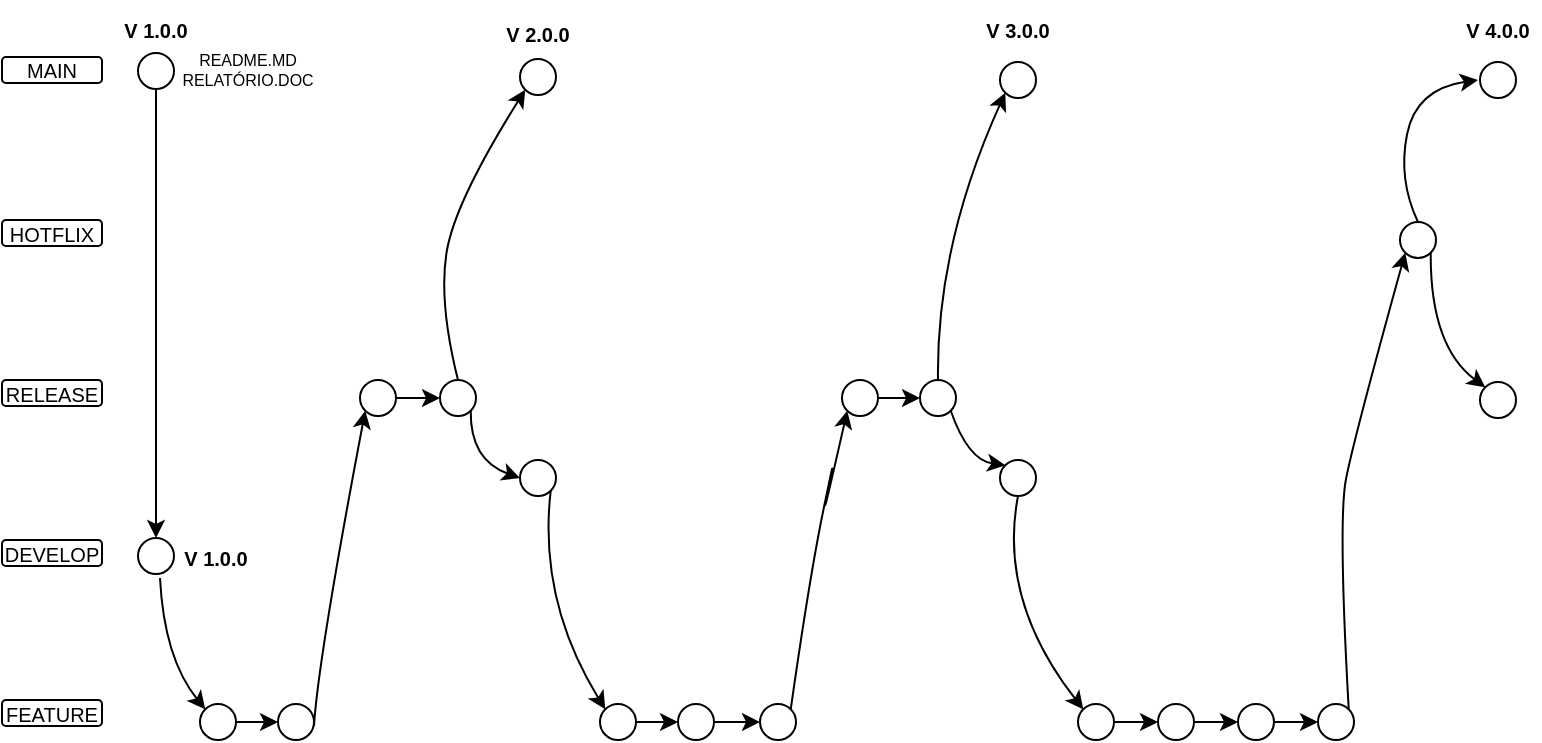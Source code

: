 <mxfile version="24.2.0" type="github">
  <diagram name="Página-1" id="MX9Ap0yOPpx5GQ5yO05Y">
    <mxGraphModel dx="871" dy="465" grid="1" gridSize="10" guides="1" tooltips="1" connect="1" arrows="1" fold="1" page="1" pageScale="1" pageWidth="827" pageHeight="1169" math="0" shadow="0">
      <root>
        <mxCell id="0" />
        <mxCell id="1" parent="0" />
        <mxCell id="UvcO7SxR95Yw_EyHBF7w-1" value="MAIN" style="rounded=1;whiteSpace=wrap;html=1;fontSize=10;strokeWidth=1;spacing=2;" parent="1" vertex="1">
          <mxGeometry x="32" y="48.5" width="50" height="13" as="geometry" />
        </mxCell>
        <mxCell id="UvcO7SxR95Yw_EyHBF7w-2" value="HOTFLIX" style="rounded=1;whiteSpace=wrap;html=1;fontSize=10;strokeWidth=1;spacing=2;" parent="1" vertex="1">
          <mxGeometry x="32" y="130" width="50" height="13" as="geometry" />
        </mxCell>
        <mxCell id="UvcO7SxR95Yw_EyHBF7w-3" value="RELEASE" style="rounded=1;whiteSpace=wrap;html=1;fontSize=10;strokeWidth=1;spacing=2;" parent="1" vertex="1">
          <mxGeometry x="32" y="210" width="50" height="13" as="geometry" />
        </mxCell>
        <mxCell id="UvcO7SxR95Yw_EyHBF7w-4" value="DEVELOP" style="rounded=1;whiteSpace=wrap;html=1;fontSize=10;strokeWidth=1;spacing=2;" parent="1" vertex="1">
          <mxGeometry x="32" y="290" width="50" height="13" as="geometry" />
        </mxCell>
        <mxCell id="UvcO7SxR95Yw_EyHBF7w-5" value="FEATURE" style="rounded=1;whiteSpace=wrap;html=1;fontSize=10;strokeWidth=1;spacing=2;" parent="1" vertex="1">
          <mxGeometry x="32" y="370" width="50" height="13" as="geometry" />
        </mxCell>
        <mxCell id="RaZOKAncW7kBr5Xx2U1J-1" style="edgeStyle=orthogonalEdgeStyle;rounded=0;orthogonalLoop=1;jettySize=auto;html=1;exitX=0.5;exitY=1;exitDx=0;exitDy=0;entryX=0.522;entryY=0.978;entryDx=0;entryDy=0;entryPerimeter=0;fontSize=10;strokeWidth=1;spacing=2;" edge="1" parent="1" source="UvcO7SxR95Yw_EyHBF7w-6" target="UvcO7SxR95Yw_EyHBF7w-6">
          <mxGeometry relative="1" as="geometry">
            <mxPoint x="139" y="110" as="targetPoint" />
          </mxGeometry>
        </mxCell>
        <mxCell id="UvcO7SxR95Yw_EyHBF7w-6" value="" style="ellipse;whiteSpace=wrap;html=1;aspect=fixed;fontSize=10;strokeWidth=1;spacing=2;" parent="1" vertex="1">
          <mxGeometry x="100" y="46.5" width="18" height="18" as="geometry" />
        </mxCell>
        <mxCell id="UvcO7SxR95Yw_EyHBF7w-7" value="V 1.0.0" style="text;html=1;align=center;verticalAlign=middle;whiteSpace=wrap;rounded=0;fontSize=10;fontStyle=1" parent="1" vertex="1">
          <mxGeometry x="79" y="20" width="60" height="30" as="geometry" />
        </mxCell>
        <mxCell id="UvcO7SxR95Yw_EyHBF7w-8" value="&lt;font style=&quot;font-size: 8px;&quot;&gt;README.MD&lt;/font&gt;&lt;div style=&quot;font-size: 8px;&quot;&gt;&lt;font style=&quot;font-size: 8px;&quot;&gt;RELATÓRIO.DOC&lt;/font&gt;&lt;/div&gt;" style="text;html=1;align=center;verticalAlign=middle;whiteSpace=wrap;rounded=0;fontSize=8;strokeWidth=1;spacing=2;" parent="1" vertex="1">
          <mxGeometry x="130" y="45.5" width="50" height="19" as="geometry" />
        </mxCell>
        <mxCell id="UvcO7SxR95Yw_EyHBF7w-9" style="edgeStyle=orthogonalEdgeStyle;rounded=0;orthogonalLoop=1;jettySize=auto;html=1;exitX=0.5;exitY=1;exitDx=0;exitDy=0;fontSize=10;strokeWidth=1;spacing=2;" parent="1" source="UvcO7SxR95Yw_EyHBF7w-4" target="UvcO7SxR95Yw_EyHBF7w-4" edge="1">
          <mxGeometry relative="1" as="geometry" />
        </mxCell>
        <mxCell id="RaZOKAncW7kBr5Xx2U1J-2" value="" style="ellipse;whiteSpace=wrap;html=1;aspect=fixed;fontSize=10;strokeWidth=1;spacing=2;" vertex="1" parent="1">
          <mxGeometry x="100" y="289" width="18" height="18" as="geometry" />
        </mxCell>
        <mxCell id="RaZOKAncW7kBr5Xx2U1J-3" value="V 1.0.0" style="text;html=1;align=center;verticalAlign=middle;whiteSpace=wrap;rounded=0;fontSize=10;fontStyle=1;strokeWidth=1;spacing=2;" vertex="1" parent="1">
          <mxGeometry x="118" y="290.5" width="42" height="16.5" as="geometry" />
        </mxCell>
        <mxCell id="RaZOKAncW7kBr5Xx2U1J-4" value="" style="endArrow=classic;html=1;rounded=0;exitX=0.5;exitY=1;exitDx=0;exitDy=0;entryX=0.5;entryY=0;entryDx=0;entryDy=0;fontSize=10;strokeWidth=1;spacing=2;" edge="1" parent="1" source="UvcO7SxR95Yw_EyHBF7w-6" target="RaZOKAncW7kBr5Xx2U1J-2">
          <mxGeometry width="50" height="50" relative="1" as="geometry">
            <mxPoint x="390" y="240" as="sourcePoint" />
            <mxPoint x="440" y="190" as="targetPoint" />
          </mxGeometry>
        </mxCell>
        <mxCell id="RaZOKAncW7kBr5Xx2U1J-5" value="" style="curved=1;endArrow=classic;html=1;rounded=0;entryX=0;entryY=0;entryDx=0;entryDy=0;" edge="1" parent="1" target="RaZOKAncW7kBr5Xx2U1J-6">
          <mxGeometry width="50" height="50" relative="1" as="geometry">
            <mxPoint x="111" y="309" as="sourcePoint" />
            <mxPoint x="131" y="372" as="targetPoint" />
            <Array as="points">
              <mxPoint x="113" y="349" />
            </Array>
          </mxGeometry>
        </mxCell>
        <mxCell id="RaZOKAncW7kBr5Xx2U1J-9" style="edgeStyle=orthogonalEdgeStyle;rounded=0;orthogonalLoop=1;jettySize=auto;html=1;exitX=1;exitY=0.5;exitDx=0;exitDy=0;entryX=0;entryY=0.5;entryDx=0;entryDy=0;" edge="1" parent="1" source="RaZOKAncW7kBr5Xx2U1J-6" target="RaZOKAncW7kBr5Xx2U1J-8">
          <mxGeometry relative="1" as="geometry" />
        </mxCell>
        <mxCell id="RaZOKAncW7kBr5Xx2U1J-6" value="" style="ellipse;whiteSpace=wrap;html=1;aspect=fixed;fontSize=10;strokeWidth=1;spacing=2;" vertex="1" parent="1">
          <mxGeometry x="131" y="372" width="18" height="18" as="geometry" />
        </mxCell>
        <mxCell id="RaZOKAncW7kBr5Xx2U1J-8" value="" style="ellipse;whiteSpace=wrap;html=1;aspect=fixed;fontSize=10;strokeWidth=1;spacing=2;" vertex="1" parent="1">
          <mxGeometry x="170" y="372" width="18" height="18" as="geometry" />
        </mxCell>
        <mxCell id="RaZOKAncW7kBr5Xx2U1J-10" value="" style="curved=1;endArrow=classic;html=1;rounded=0;entryX=0;entryY=1;entryDx=0;entryDy=0;" edge="1" parent="1" target="RaZOKAncW7kBr5Xx2U1J-11">
          <mxGeometry width="50" height="50" relative="1" as="geometry">
            <mxPoint x="188" y="383" as="sourcePoint" />
            <mxPoint x="250" y="230" as="targetPoint" />
            <Array as="points">
              <mxPoint x="190" y="350" />
            </Array>
          </mxGeometry>
        </mxCell>
        <mxCell id="RaZOKAncW7kBr5Xx2U1J-13" style="edgeStyle=orthogonalEdgeStyle;rounded=0;orthogonalLoop=1;jettySize=auto;html=1;exitX=1;exitY=0.5;exitDx=0;exitDy=0;entryX=0;entryY=0.5;entryDx=0;entryDy=0;" edge="1" parent="1" source="RaZOKAncW7kBr5Xx2U1J-11" target="RaZOKAncW7kBr5Xx2U1J-12">
          <mxGeometry relative="1" as="geometry" />
        </mxCell>
        <mxCell id="RaZOKAncW7kBr5Xx2U1J-11" value="" style="ellipse;whiteSpace=wrap;html=1;aspect=fixed;fontSize=10;strokeWidth=1;spacing=2;" vertex="1" parent="1">
          <mxGeometry x="211" y="210" width="18" height="18" as="geometry" />
        </mxCell>
        <mxCell id="RaZOKAncW7kBr5Xx2U1J-12" value="" style="ellipse;whiteSpace=wrap;html=1;aspect=fixed;fontSize=10;strokeWidth=1;spacing=2;" vertex="1" parent="1">
          <mxGeometry x="251" y="210" width="18" height="18" as="geometry" />
        </mxCell>
        <mxCell id="RaZOKAncW7kBr5Xx2U1J-14" value="" style="ellipse;whiteSpace=wrap;html=1;aspect=fixed;fontSize=10;strokeWidth=1;spacing=2;" vertex="1" parent="1">
          <mxGeometry x="291" y="49.5" width="18" height="18" as="geometry" />
        </mxCell>
        <mxCell id="RaZOKAncW7kBr5Xx2U1J-15" value="" style="curved=1;endArrow=classic;html=1;rounded=0;entryX=0;entryY=1;entryDx=0;entryDy=0;exitX=0.5;exitY=0;exitDx=0;exitDy=0;" edge="1" parent="1" source="RaZOKAncW7kBr5Xx2U1J-12" target="RaZOKAncW7kBr5Xx2U1J-14">
          <mxGeometry width="50" height="50" relative="1" as="geometry">
            <mxPoint x="259" y="170" as="sourcePoint" />
            <mxPoint x="309" y="120" as="targetPoint" />
            <Array as="points">
              <mxPoint x="250" y="170" />
              <mxPoint x="259" y="120" />
            </Array>
          </mxGeometry>
        </mxCell>
        <mxCell id="RaZOKAncW7kBr5Xx2U1J-16" value="V 2.0.0" style="text;html=1;align=center;verticalAlign=middle;whiteSpace=wrap;rounded=0;fontSize=10;fontStyle=1;strokeWidth=1;spacing=2;" vertex="1" parent="1">
          <mxGeometry x="279" y="29" width="42" height="16.5" as="geometry" />
        </mxCell>
        <mxCell id="RaZOKAncW7kBr5Xx2U1J-17" value="" style="curved=1;endArrow=classic;html=1;rounded=0;exitX=1;exitY=1;exitDx=0;exitDy=0;entryX=0;entryY=0.5;entryDx=0;entryDy=0;" edge="1" parent="1" source="RaZOKAncW7kBr5Xx2U1J-12" target="RaZOKAncW7kBr5Xx2U1J-18">
          <mxGeometry width="50" height="50" relative="1" as="geometry">
            <mxPoint x="280" y="250" as="sourcePoint" />
            <mxPoint x="290" y="260" as="targetPoint" />
            <Array as="points">
              <mxPoint x="266" y="250" />
            </Array>
          </mxGeometry>
        </mxCell>
        <mxCell id="RaZOKAncW7kBr5Xx2U1J-18" value="" style="ellipse;whiteSpace=wrap;html=1;aspect=fixed;fontSize=10;strokeWidth=1;spacing=2;" vertex="1" parent="1">
          <mxGeometry x="291" y="250" width="18" height="18" as="geometry" />
        </mxCell>
        <mxCell id="RaZOKAncW7kBr5Xx2U1J-23" style="edgeStyle=orthogonalEdgeStyle;rounded=0;orthogonalLoop=1;jettySize=auto;html=1;exitX=1;exitY=0.5;exitDx=0;exitDy=0;entryX=0;entryY=0.5;entryDx=0;entryDy=0;" edge="1" parent="1" source="RaZOKAncW7kBr5Xx2U1J-19" target="RaZOKAncW7kBr5Xx2U1J-21">
          <mxGeometry relative="1" as="geometry" />
        </mxCell>
        <mxCell id="RaZOKAncW7kBr5Xx2U1J-19" value="" style="ellipse;whiteSpace=wrap;html=1;aspect=fixed;fontSize=10;strokeWidth=1;spacing=2;" vertex="1" parent="1">
          <mxGeometry x="331" y="372" width="18" height="18" as="geometry" />
        </mxCell>
        <mxCell id="RaZOKAncW7kBr5Xx2U1J-20" value="" style="curved=1;endArrow=classic;html=1;rounded=0;exitX=1;exitY=1;exitDx=0;exitDy=0;entryX=0;entryY=0;entryDx=0;entryDy=0;" edge="1" parent="1" source="RaZOKAncW7kBr5Xx2U1J-18" target="RaZOKAncW7kBr5Xx2U1J-19">
          <mxGeometry width="50" height="50" relative="1" as="geometry">
            <mxPoint x="321" y="330" as="sourcePoint" />
            <mxPoint x="371" y="280" as="targetPoint" />
            <Array as="points">
              <mxPoint x="300" y="320" />
            </Array>
          </mxGeometry>
        </mxCell>
        <mxCell id="RaZOKAncW7kBr5Xx2U1J-24" style="edgeStyle=orthogonalEdgeStyle;rounded=0;orthogonalLoop=1;jettySize=auto;html=1;exitX=1;exitY=0.5;exitDx=0;exitDy=0;entryX=0;entryY=0.5;entryDx=0;entryDy=0;" edge="1" parent="1" source="RaZOKAncW7kBr5Xx2U1J-21" target="RaZOKAncW7kBr5Xx2U1J-22">
          <mxGeometry relative="1" as="geometry" />
        </mxCell>
        <mxCell id="RaZOKAncW7kBr5Xx2U1J-21" value="" style="ellipse;whiteSpace=wrap;html=1;aspect=fixed;fontSize=10;strokeWidth=1;spacing=2;" vertex="1" parent="1">
          <mxGeometry x="370" y="372" width="18" height="18" as="geometry" />
        </mxCell>
        <mxCell id="RaZOKAncW7kBr5Xx2U1J-22" value="" style="ellipse;whiteSpace=wrap;html=1;aspect=fixed;fontSize=10;strokeWidth=1;spacing=2;" vertex="1" parent="1">
          <mxGeometry x="411" y="372" width="18" height="18" as="geometry" />
        </mxCell>
        <mxCell id="RaZOKAncW7kBr5Xx2U1J-28" style="edgeStyle=orthogonalEdgeStyle;rounded=0;orthogonalLoop=1;jettySize=auto;html=1;exitX=1;exitY=0.5;exitDx=0;exitDy=0;entryX=0;entryY=0.5;entryDx=0;entryDy=0;" edge="1" parent="1" source="RaZOKAncW7kBr5Xx2U1J-25" target="RaZOKAncW7kBr5Xx2U1J-27">
          <mxGeometry relative="1" as="geometry" />
        </mxCell>
        <mxCell id="RaZOKAncW7kBr5Xx2U1J-25" value="" style="ellipse;whiteSpace=wrap;html=1;aspect=fixed;fontSize=10;strokeWidth=1;spacing=2;" vertex="1" parent="1">
          <mxGeometry x="452" y="210" width="18" height="18" as="geometry" />
        </mxCell>
        <mxCell id="RaZOKAncW7kBr5Xx2U1J-26" value="" style="curved=1;endArrow=classic;html=1;rounded=0;exitX=1;exitY=0;exitDx=0;exitDy=0;entryX=0;entryY=1;entryDx=0;entryDy=0;" edge="1" parent="1" source="RaZOKAncW7kBr5Xx2U1J-22" target="RaZOKAncW7kBr5Xx2U1J-25">
          <mxGeometry width="50" height="50" relative="1" as="geometry">
            <mxPoint x="436" y="357" as="sourcePoint" />
            <mxPoint x="450" y="240" as="targetPoint" />
            <Array as="points">
              <mxPoint x="436" y="307" />
              <mxPoint x="450" y="240" />
              <mxPoint x="440" y="290" />
            </Array>
          </mxGeometry>
        </mxCell>
        <mxCell id="RaZOKAncW7kBr5Xx2U1J-27" value="" style="ellipse;whiteSpace=wrap;html=1;aspect=fixed;fontSize=10;strokeWidth=1;spacing=2;" vertex="1" parent="1">
          <mxGeometry x="491" y="210" width="18" height="18" as="geometry" />
        </mxCell>
        <mxCell id="RaZOKAncW7kBr5Xx2U1J-29" value="" style="ellipse;whiteSpace=wrap;html=1;aspect=fixed;fontSize=10;strokeWidth=1;spacing=2;" vertex="1" parent="1">
          <mxGeometry x="531" y="51" width="18" height="18" as="geometry" />
        </mxCell>
        <mxCell id="RaZOKAncW7kBr5Xx2U1J-30" value="" style="curved=1;endArrow=classic;html=1;rounded=0;exitX=0.5;exitY=0;exitDx=0;exitDy=0;entryX=0;entryY=1;entryDx=0;entryDy=0;" edge="1" parent="1" source="RaZOKAncW7kBr5Xx2U1J-27" target="RaZOKAncW7kBr5Xx2U1J-29">
          <mxGeometry width="50" height="50" relative="1" as="geometry">
            <mxPoint x="499" y="193" as="sourcePoint" />
            <mxPoint x="549" y="143" as="targetPoint" />
            <Array as="points">
              <mxPoint x="499" y="143" />
            </Array>
          </mxGeometry>
        </mxCell>
        <mxCell id="RaZOKAncW7kBr5Xx2U1J-31" value="" style="ellipse;whiteSpace=wrap;html=1;aspect=fixed;fontSize=10;strokeWidth=1;spacing=2;" vertex="1" parent="1">
          <mxGeometry x="531" y="250" width="18" height="18" as="geometry" />
        </mxCell>
        <mxCell id="RaZOKAncW7kBr5Xx2U1J-32" value="" style="curved=1;endArrow=classic;html=1;rounded=0;exitX=1;exitY=1;exitDx=0;exitDy=0;entryX=0;entryY=0;entryDx=0;entryDy=0;" edge="1" parent="1" source="RaZOKAncW7kBr5Xx2U1J-27" target="RaZOKAncW7kBr5Xx2U1J-31">
          <mxGeometry width="50" height="50" relative="1" as="geometry">
            <mxPoint x="515" y="228" as="sourcePoint" />
            <mxPoint x="565" y="178" as="targetPoint" />
            <Array as="points">
              <mxPoint x="515" y="250" />
            </Array>
          </mxGeometry>
        </mxCell>
        <mxCell id="RaZOKAncW7kBr5Xx2U1J-38" style="edgeStyle=orthogonalEdgeStyle;rounded=0;orthogonalLoop=1;jettySize=auto;html=1;exitX=1;exitY=0.5;exitDx=0;exitDy=0;entryX=0;entryY=0.5;entryDx=0;entryDy=0;" edge="1" parent="1" source="RaZOKAncW7kBr5Xx2U1J-33" target="RaZOKAncW7kBr5Xx2U1J-34">
          <mxGeometry relative="1" as="geometry" />
        </mxCell>
        <mxCell id="RaZOKAncW7kBr5Xx2U1J-33" value="" style="ellipse;whiteSpace=wrap;html=1;aspect=fixed;fontSize=10;strokeWidth=1;spacing=2;" vertex="1" parent="1">
          <mxGeometry x="570" y="372" width="18" height="18" as="geometry" />
        </mxCell>
        <mxCell id="RaZOKAncW7kBr5Xx2U1J-39" style="edgeStyle=orthogonalEdgeStyle;rounded=0;orthogonalLoop=1;jettySize=auto;html=1;exitX=1;exitY=0.5;exitDx=0;exitDy=0;entryX=0;entryY=0.5;entryDx=0;entryDy=0;" edge="1" parent="1" source="RaZOKAncW7kBr5Xx2U1J-34" target="RaZOKAncW7kBr5Xx2U1J-35">
          <mxGeometry relative="1" as="geometry" />
        </mxCell>
        <mxCell id="RaZOKAncW7kBr5Xx2U1J-34" value="" style="ellipse;whiteSpace=wrap;html=1;aspect=fixed;fontSize=10;strokeWidth=1;spacing=2;" vertex="1" parent="1">
          <mxGeometry x="610" y="372" width="18" height="18" as="geometry" />
        </mxCell>
        <mxCell id="RaZOKAncW7kBr5Xx2U1J-40" style="edgeStyle=orthogonalEdgeStyle;rounded=0;orthogonalLoop=1;jettySize=auto;html=1;exitX=1;exitY=0.5;exitDx=0;exitDy=0;entryX=0;entryY=0.5;entryDx=0;entryDy=0;" edge="1" parent="1" source="RaZOKAncW7kBr5Xx2U1J-35" target="RaZOKAncW7kBr5Xx2U1J-36">
          <mxGeometry relative="1" as="geometry" />
        </mxCell>
        <mxCell id="RaZOKAncW7kBr5Xx2U1J-35" value="" style="ellipse;whiteSpace=wrap;html=1;aspect=fixed;fontSize=10;strokeWidth=1;spacing=2;" vertex="1" parent="1">
          <mxGeometry x="650" y="372" width="18" height="18" as="geometry" />
        </mxCell>
        <mxCell id="RaZOKAncW7kBr5Xx2U1J-36" value="" style="ellipse;whiteSpace=wrap;html=1;aspect=fixed;fontSize=10;strokeWidth=1;spacing=2;" vertex="1" parent="1">
          <mxGeometry x="690" y="372" width="18" height="18" as="geometry" />
        </mxCell>
        <mxCell id="RaZOKAncW7kBr5Xx2U1J-37" value="" style="curved=1;endArrow=classic;html=1;rounded=0;exitX=0.5;exitY=1;exitDx=0;exitDy=0;entryX=0;entryY=0;entryDx=0;entryDy=0;" edge="1" parent="1" source="RaZOKAncW7kBr5Xx2U1J-31" target="RaZOKAncW7kBr5Xx2U1J-33">
          <mxGeometry width="50" height="50" relative="1" as="geometry">
            <mxPoint x="560" y="303" as="sourcePoint" />
            <mxPoint x="610" y="253" as="targetPoint" />
            <Array as="points">
              <mxPoint x="530" y="320" />
            </Array>
          </mxGeometry>
        </mxCell>
        <mxCell id="RaZOKAncW7kBr5Xx2U1J-41" value="" style="ellipse;whiteSpace=wrap;html=1;aspect=fixed;fontSize=10;strokeWidth=1;spacing=2;" vertex="1" parent="1">
          <mxGeometry x="731" y="131" width="18" height="18" as="geometry" />
        </mxCell>
        <mxCell id="RaZOKAncW7kBr5Xx2U1J-42" value="" style="curved=1;endArrow=classic;html=1;rounded=0;exitX=1;exitY=0;exitDx=0;exitDy=0;entryX=0;entryY=1;entryDx=0;entryDy=0;" edge="1" parent="1" source="RaZOKAncW7kBr5Xx2U1J-36" target="RaZOKAncW7kBr5Xx2U1J-41">
          <mxGeometry width="50" height="50" relative="1" as="geometry">
            <mxPoint x="708" y="289" as="sourcePoint" />
            <mxPoint x="758" y="239" as="targetPoint" />
            <Array as="points">
              <mxPoint x="700" y="280" />
              <mxPoint x="708" y="239" />
            </Array>
          </mxGeometry>
        </mxCell>
        <mxCell id="RaZOKAncW7kBr5Xx2U1J-43" value="" style="ellipse;whiteSpace=wrap;html=1;aspect=fixed;fontSize=10;strokeWidth=1;spacing=2;" vertex="1" parent="1">
          <mxGeometry x="771" y="211" width="18" height="18" as="geometry" />
        </mxCell>
        <mxCell id="RaZOKAncW7kBr5Xx2U1J-44" value="" style="curved=1;endArrow=classic;html=1;rounded=0;exitX=1;exitY=1;exitDx=0;exitDy=0;entryX=0;entryY=0;entryDx=0;entryDy=0;" edge="1" parent="1" source="RaZOKAncW7kBr5Xx2U1J-41" target="RaZOKAncW7kBr5Xx2U1J-43">
          <mxGeometry width="50" height="50" relative="1" as="geometry">
            <mxPoint x="760" y="193" as="sourcePoint" />
            <mxPoint x="810" y="143" as="targetPoint" />
            <Array as="points">
              <mxPoint x="746" y="193" />
            </Array>
          </mxGeometry>
        </mxCell>
        <mxCell id="RaZOKAncW7kBr5Xx2U1J-45" value="V 3.0.0" style="text;html=1;align=center;verticalAlign=middle;whiteSpace=wrap;rounded=0;fontSize=10;fontStyle=1;strokeWidth=1;spacing=2;" vertex="1" parent="1">
          <mxGeometry x="519" y="26.75" width="42" height="16.5" as="geometry" />
        </mxCell>
        <mxCell id="RaZOKAncW7kBr5Xx2U1J-46" value="" style="curved=1;endArrow=classic;html=1;rounded=0;exitX=0.5;exitY=0;exitDx=0;exitDy=0;" edge="1" parent="1" source="RaZOKAncW7kBr5Xx2U1J-41">
          <mxGeometry width="50" height="50" relative="1" as="geometry">
            <mxPoint x="739" y="114.5" as="sourcePoint" />
            <mxPoint x="770" y="60" as="targetPoint" />
            <Array as="points">
              <mxPoint x="730" y="110" />
              <mxPoint x="739" y="64.5" />
            </Array>
          </mxGeometry>
        </mxCell>
        <mxCell id="RaZOKAncW7kBr5Xx2U1J-47" value="" style="ellipse;whiteSpace=wrap;html=1;aspect=fixed;fontSize=10;strokeWidth=1;spacing=2;" vertex="1" parent="1">
          <mxGeometry x="771" y="51" width="18" height="18" as="geometry" />
        </mxCell>
        <mxCell id="RaZOKAncW7kBr5Xx2U1J-48" value="V 4.0.0" style="text;html=1;align=center;verticalAlign=middle;whiteSpace=wrap;rounded=0;fontSize=10;fontStyle=1;strokeWidth=1;spacing=2;" vertex="1" parent="1">
          <mxGeometry x="759" y="26.75" width="42" height="16.5" as="geometry" />
        </mxCell>
      </root>
    </mxGraphModel>
  </diagram>
</mxfile>

